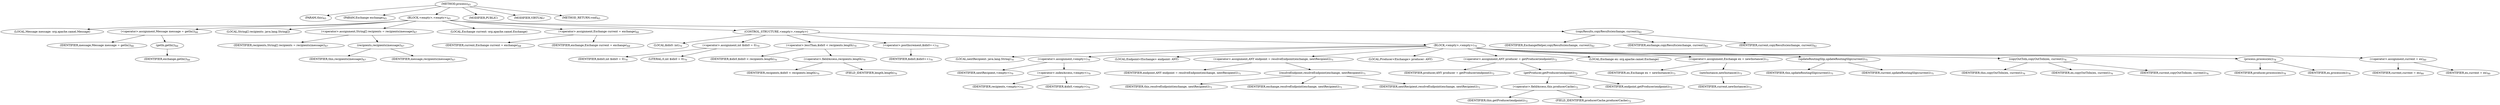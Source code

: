 digraph "process" {  
"106" [label = <(METHOD,process)<SUB>65</SUB>> ]
"11" [label = <(PARAM,this)<SUB>65</SUB>> ]
"107" [label = <(PARAM,Exchange exchange)<SUB>65</SUB>> ]
"108" [label = <(BLOCK,&lt;empty&gt;,&lt;empty&gt;)<SUB>65</SUB>> ]
"109" [label = <(LOCAL,Message message: org.apache.camel.Message)> ]
"110" [label = <(&lt;operator&gt;.assignment,Message message = getIn())<SUB>66</SUB>> ]
"111" [label = <(IDENTIFIER,message,Message message = getIn())<SUB>66</SUB>> ]
"112" [label = <(getIn,getIn())<SUB>66</SUB>> ]
"113" [label = <(IDENTIFIER,exchange,getIn())<SUB>66</SUB>> ]
"114" [label = <(LOCAL,String[] recipients: java.lang.String[])> ]
"115" [label = <(&lt;operator&gt;.assignment,String[] recipients = recipients(message))<SUB>67</SUB>> ]
"116" [label = <(IDENTIFIER,recipients,String[] recipients = recipients(message))<SUB>67</SUB>> ]
"117" [label = <(recipients,recipients(message))<SUB>67</SUB>> ]
"10" [label = <(IDENTIFIER,this,recipients(message))<SUB>67</SUB>> ]
"118" [label = <(IDENTIFIER,message,recipients(message))<SUB>67</SUB>> ]
"119" [label = <(LOCAL,Exchange current: org.apache.camel.Exchange)> ]
"120" [label = <(&lt;operator&gt;.assignment,Exchange current = exchange)<SUB>68</SUB>> ]
"121" [label = <(IDENTIFIER,current,Exchange current = exchange)<SUB>68</SUB>> ]
"122" [label = <(IDENTIFIER,exchange,Exchange current = exchange)<SUB>68</SUB>> ]
"123" [label = <(CONTROL_STRUCTURE,&lt;empty&gt;,&lt;empty&gt;)> ]
"124" [label = <(LOCAL,$idx0: int)<SUB>70</SUB>> ]
"125" [label = <(&lt;operator&gt;.assignment,int $idx0 = 0)<SUB>70</SUB>> ]
"126" [label = <(IDENTIFIER,$idx0,int $idx0 = 0)<SUB>70</SUB>> ]
"127" [label = <(LITERAL,0,int $idx0 = 0)<SUB>70</SUB>> ]
"128" [label = <(&lt;operator&gt;.lessThan,$idx0 &lt; recipients.length)<SUB>70</SUB>> ]
"129" [label = <(IDENTIFIER,$idx0,$idx0 &lt; recipients.length)<SUB>70</SUB>> ]
"130" [label = <(&lt;operator&gt;.fieldAccess,recipients.length)<SUB>70</SUB>> ]
"131" [label = <(IDENTIFIER,recipients,$idx0 &lt; recipients.length)<SUB>70</SUB>> ]
"132" [label = <(FIELD_IDENTIFIER,length,length)<SUB>70</SUB>> ]
"133" [label = <(&lt;operator&gt;.postIncrement,$idx0++)<SUB>70</SUB>> ]
"134" [label = <(IDENTIFIER,$idx0,$idx0++)<SUB>70</SUB>> ]
"135" [label = <(BLOCK,&lt;empty&gt;,&lt;empty&gt;)<SUB>70</SUB>> ]
"136" [label = <(LOCAL,nextRecipient: java.lang.String)<SUB>70</SUB>> ]
"137" [label = <(&lt;operator&gt;.assignment,&lt;empty&gt;)<SUB>70</SUB>> ]
"138" [label = <(IDENTIFIER,nextRecipient,&lt;empty&gt;)<SUB>70</SUB>> ]
"139" [label = <(&lt;operator&gt;.indexAccess,&lt;empty&gt;)<SUB>70</SUB>> ]
"140" [label = <(IDENTIFIER,recipients,&lt;empty&gt;)<SUB>70</SUB>> ]
"141" [label = <(IDENTIFIER,$idx0,&lt;empty&gt;)<SUB>70</SUB>> ]
"142" [label = <(LOCAL,Endpoint&lt;Exchange&gt; endpoint: ANY)> ]
"143" [label = <(&lt;operator&gt;.assignment,ANY endpoint = resolveEndpoint(exchange, nextRecipient))<SUB>71</SUB>> ]
"144" [label = <(IDENTIFIER,endpoint,ANY endpoint = resolveEndpoint(exchange, nextRecipient))<SUB>71</SUB>> ]
"145" [label = <(resolveEndpoint,resolveEndpoint(exchange, nextRecipient))<SUB>71</SUB>> ]
"12" [label = <(IDENTIFIER,this,resolveEndpoint(exchange, nextRecipient))<SUB>71</SUB>> ]
"146" [label = <(IDENTIFIER,exchange,resolveEndpoint(exchange, nextRecipient))<SUB>71</SUB>> ]
"147" [label = <(IDENTIFIER,nextRecipient,resolveEndpoint(exchange, nextRecipient))<SUB>71</SUB>> ]
"148" [label = <(LOCAL,Producer&lt;Exchange&gt; producer: ANY)> ]
"149" [label = <(&lt;operator&gt;.assignment,ANY producer = getProducer(endpoint))<SUB>72</SUB>> ]
"150" [label = <(IDENTIFIER,producer,ANY producer = getProducer(endpoint))<SUB>72</SUB>> ]
"151" [label = <(getProducer,getProducer(endpoint))<SUB>72</SUB>> ]
"152" [label = <(&lt;operator&gt;.fieldAccess,this.producerCache)<SUB>72</SUB>> ]
"153" [label = <(IDENTIFIER,this,getProducer(endpoint))<SUB>72</SUB>> ]
"154" [label = <(FIELD_IDENTIFIER,producerCache,producerCache)<SUB>72</SUB>> ]
"155" [label = <(IDENTIFIER,endpoint,getProducer(endpoint))<SUB>72</SUB>> ]
"156" [label = <(LOCAL,Exchange ex: org.apache.camel.Exchange)> ]
"157" [label = <(&lt;operator&gt;.assignment,Exchange ex = newInstance())<SUB>73</SUB>> ]
"158" [label = <(IDENTIFIER,ex,Exchange ex = newInstance())<SUB>73</SUB>> ]
"159" [label = <(newInstance,newInstance())<SUB>73</SUB>> ]
"160" [label = <(IDENTIFIER,current,newInstance())<SUB>73</SUB>> ]
"161" [label = <(updateRoutingSlip,updateRoutingSlip(current))<SUB>75</SUB>> ]
"13" [label = <(IDENTIFIER,this,updateRoutingSlip(current))<SUB>75</SUB>> ]
"162" [label = <(IDENTIFIER,current,updateRoutingSlip(current))<SUB>75</SUB>> ]
"163" [label = <(copyOutToIn,copyOutToIn(ex, current))<SUB>76</SUB>> ]
"14" [label = <(IDENTIFIER,this,copyOutToIn(ex, current))<SUB>76</SUB>> ]
"164" [label = <(IDENTIFIER,ex,copyOutToIn(ex, current))<SUB>76</SUB>> ]
"165" [label = <(IDENTIFIER,current,copyOutToIn(ex, current))<SUB>76</SUB>> ]
"166" [label = <(process,process(ex))<SUB>78</SUB>> ]
"167" [label = <(IDENTIFIER,producer,process(ex))<SUB>78</SUB>> ]
"168" [label = <(IDENTIFIER,ex,process(ex))<SUB>78</SUB>> ]
"169" [label = <(&lt;operator&gt;.assignment,current = ex)<SUB>80</SUB>> ]
"170" [label = <(IDENTIFIER,current,current = ex)<SUB>80</SUB>> ]
"171" [label = <(IDENTIFIER,ex,current = ex)<SUB>80</SUB>> ]
"172" [label = <(copyResults,copyResults(exchange, current))<SUB>82</SUB>> ]
"173" [label = <(IDENTIFIER,ExchangeHelper,copyResults(exchange, current))<SUB>82</SUB>> ]
"174" [label = <(IDENTIFIER,exchange,copyResults(exchange, current))<SUB>82</SUB>> ]
"175" [label = <(IDENTIFIER,current,copyResults(exchange, current))<SUB>82</SUB>> ]
"176" [label = <(MODIFIER,PUBLIC)> ]
"177" [label = <(MODIFIER,VIRTUAL)> ]
"178" [label = <(METHOD_RETURN,void)<SUB>65</SUB>> ]
  "106" -> "11" 
  "106" -> "107" 
  "106" -> "108" 
  "106" -> "176" 
  "106" -> "177" 
  "106" -> "178" 
  "108" -> "109" 
  "108" -> "110" 
  "108" -> "114" 
  "108" -> "115" 
  "108" -> "119" 
  "108" -> "120" 
  "108" -> "123" 
  "108" -> "172" 
  "110" -> "111" 
  "110" -> "112" 
  "112" -> "113" 
  "115" -> "116" 
  "115" -> "117" 
  "117" -> "10" 
  "117" -> "118" 
  "120" -> "121" 
  "120" -> "122" 
  "123" -> "124" 
  "123" -> "125" 
  "123" -> "128" 
  "123" -> "133" 
  "123" -> "135" 
  "125" -> "126" 
  "125" -> "127" 
  "128" -> "129" 
  "128" -> "130" 
  "130" -> "131" 
  "130" -> "132" 
  "133" -> "134" 
  "135" -> "136" 
  "135" -> "137" 
  "135" -> "142" 
  "135" -> "143" 
  "135" -> "148" 
  "135" -> "149" 
  "135" -> "156" 
  "135" -> "157" 
  "135" -> "161" 
  "135" -> "163" 
  "135" -> "166" 
  "135" -> "169" 
  "137" -> "138" 
  "137" -> "139" 
  "139" -> "140" 
  "139" -> "141" 
  "143" -> "144" 
  "143" -> "145" 
  "145" -> "12" 
  "145" -> "146" 
  "145" -> "147" 
  "149" -> "150" 
  "149" -> "151" 
  "151" -> "152" 
  "151" -> "155" 
  "152" -> "153" 
  "152" -> "154" 
  "157" -> "158" 
  "157" -> "159" 
  "159" -> "160" 
  "161" -> "13" 
  "161" -> "162" 
  "163" -> "14" 
  "163" -> "164" 
  "163" -> "165" 
  "166" -> "167" 
  "166" -> "168" 
  "169" -> "170" 
  "169" -> "171" 
  "172" -> "173" 
  "172" -> "174" 
  "172" -> "175" 
}
